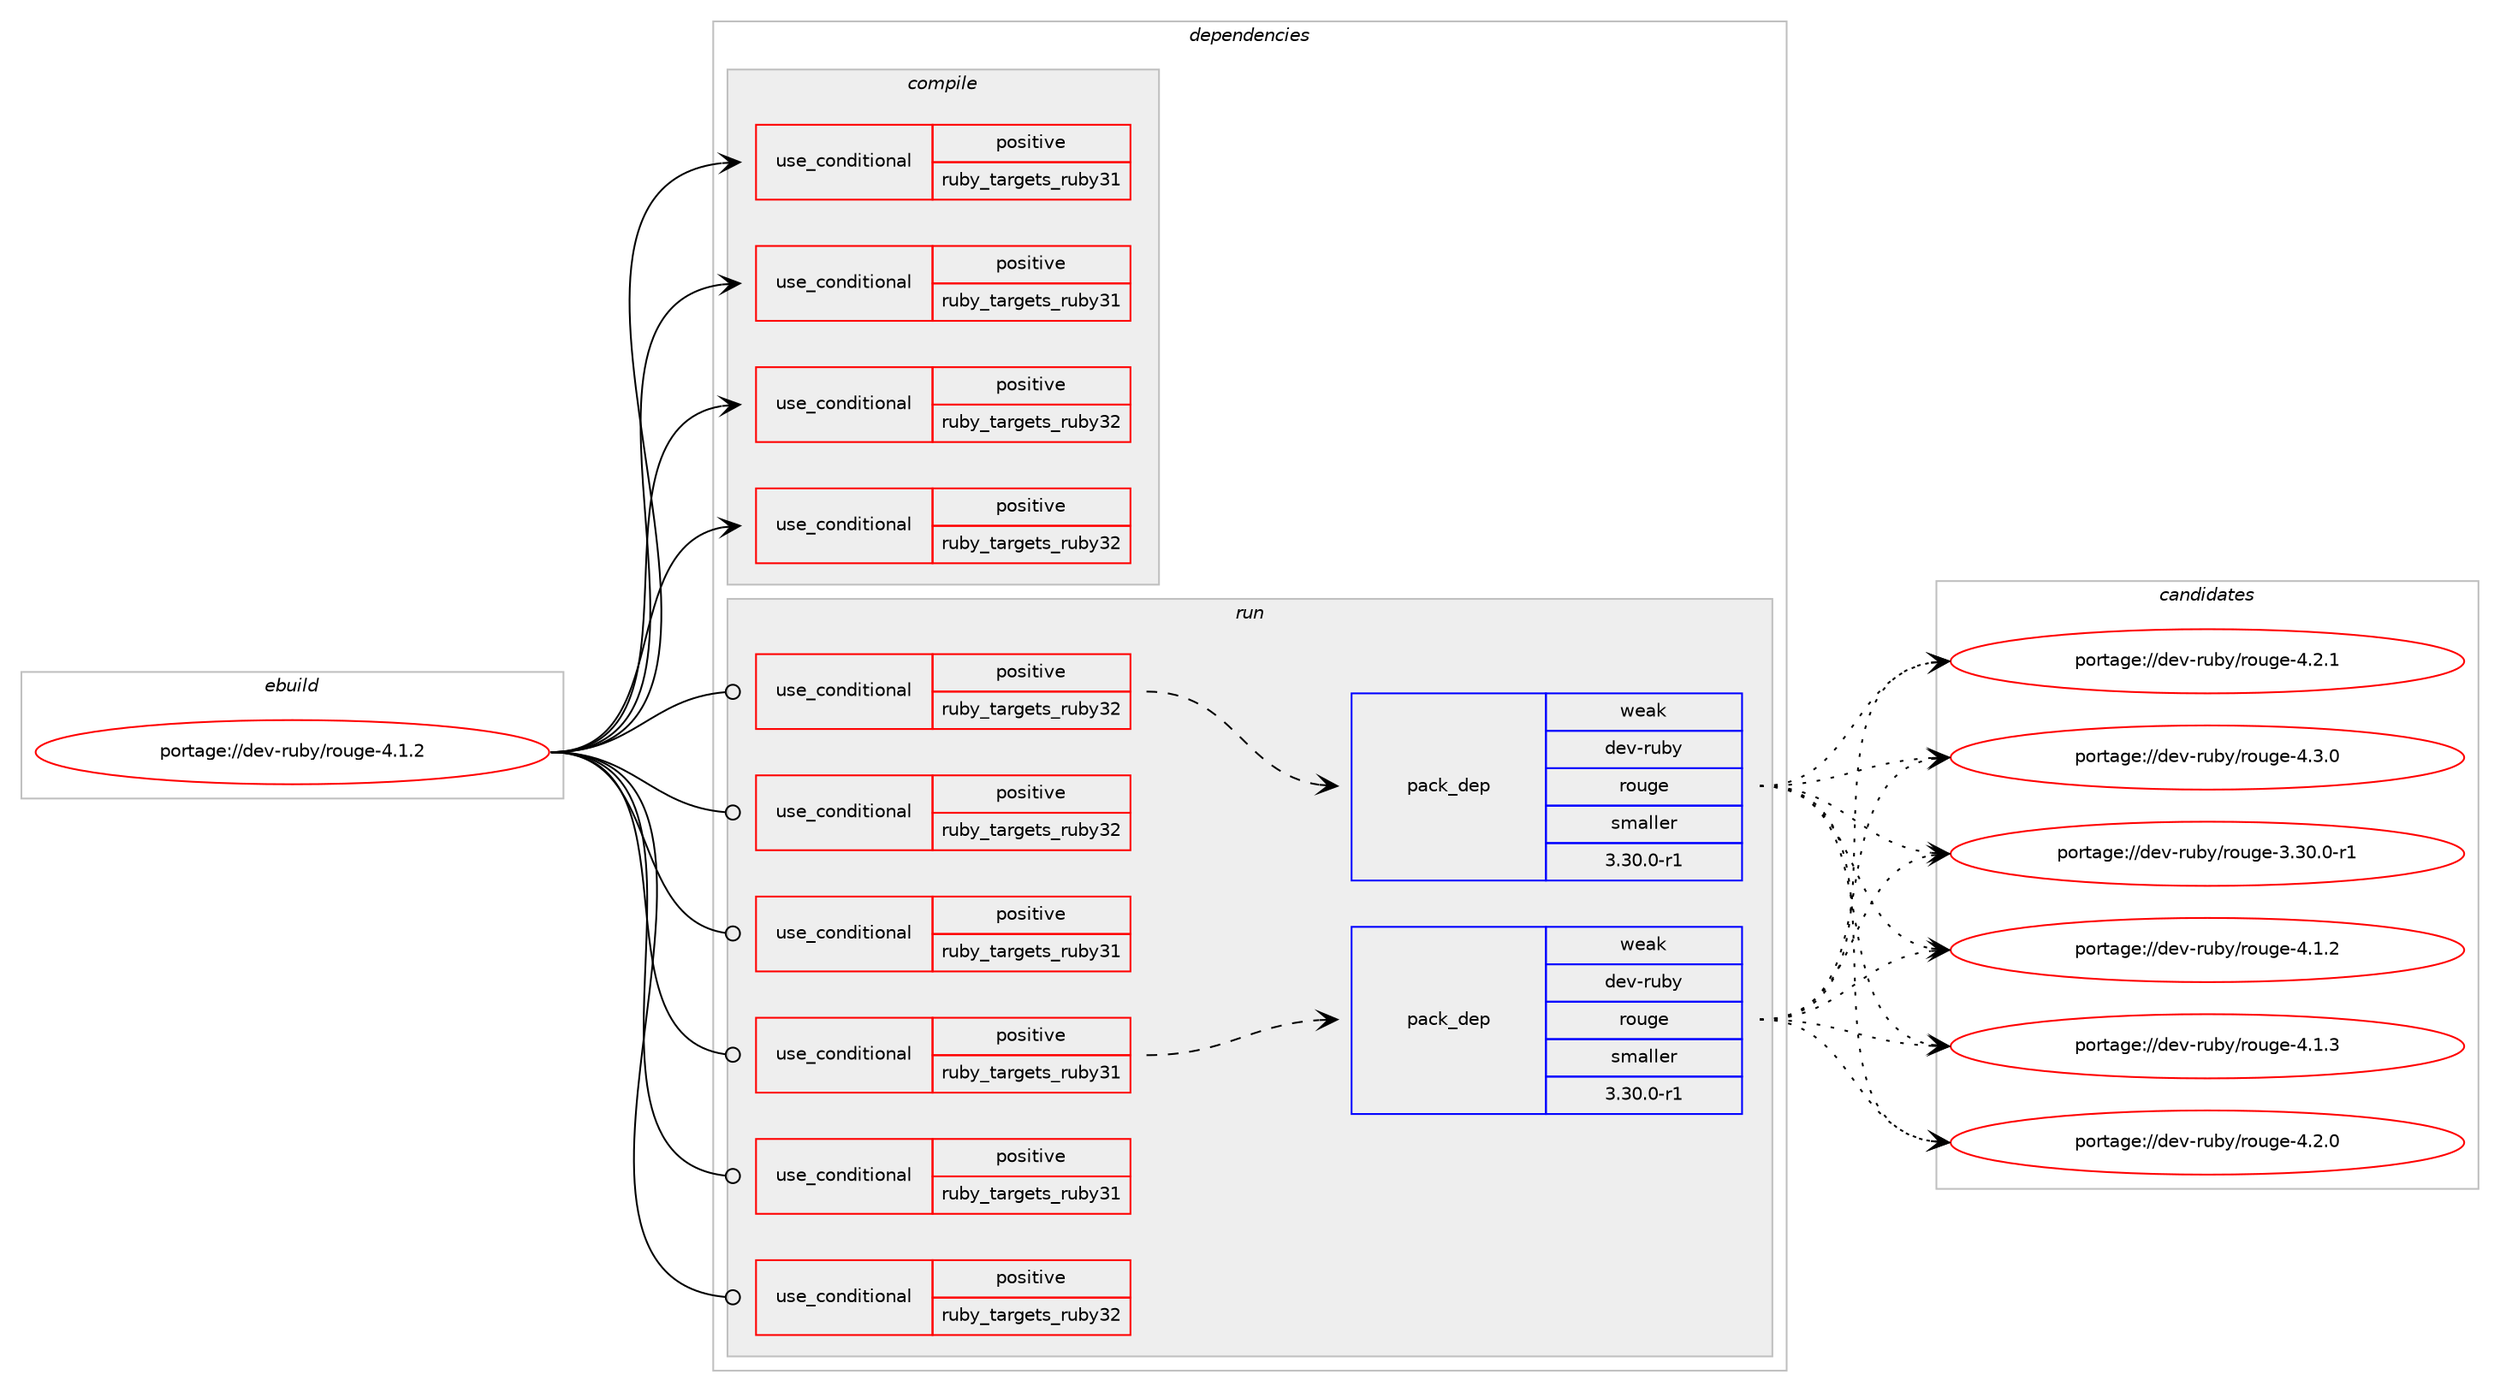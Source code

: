 digraph prolog {

# *************
# Graph options
# *************

newrank=true;
concentrate=true;
compound=true;
graph [rankdir=LR,fontname=Helvetica,fontsize=10,ranksep=1.5];#, ranksep=2.5, nodesep=0.2];
edge  [arrowhead=vee];
node  [fontname=Helvetica,fontsize=10];

# **********
# The ebuild
# **********

subgraph cluster_leftcol {
color=gray;
rank=same;
label=<<i>ebuild</i>>;
id [label="portage://dev-ruby/rouge-4.1.2", color=red, width=4, href="../dev-ruby/rouge-4.1.2.svg"];
}

# ****************
# The dependencies
# ****************

subgraph cluster_midcol {
color=gray;
label=<<i>dependencies</i>>;
subgraph cluster_compile {
fillcolor="#eeeeee";
style=filled;
label=<<i>compile</i>>;
subgraph cond53296 {
dependency101845 [label=<<TABLE BORDER="0" CELLBORDER="1" CELLSPACING="0" CELLPADDING="4"><TR><TD ROWSPAN="3" CELLPADDING="10">use_conditional</TD></TR><TR><TD>positive</TD></TR><TR><TD>ruby_targets_ruby31</TD></TR></TABLE>>, shape=none, color=red];
# *** BEGIN UNKNOWN DEPENDENCY TYPE (TODO) ***
# dependency101845 -> package_dependency(portage://dev-ruby/rouge-4.1.2,install,no,dev-lang,ruby,none,[,,],[slot(3.1)],[])
# *** END UNKNOWN DEPENDENCY TYPE (TODO) ***

}
id:e -> dependency101845:w [weight=20,style="solid",arrowhead="vee"];
subgraph cond53297 {
dependency101846 [label=<<TABLE BORDER="0" CELLBORDER="1" CELLSPACING="0" CELLPADDING="4"><TR><TD ROWSPAN="3" CELLPADDING="10">use_conditional</TD></TR><TR><TD>positive</TD></TR><TR><TD>ruby_targets_ruby31</TD></TR></TABLE>>, shape=none, color=red];
# *** BEGIN UNKNOWN DEPENDENCY TYPE (TODO) ***
# dependency101846 -> package_dependency(portage://dev-ruby/rouge-4.1.2,install,no,virtual,rubygems,none,[,,],[],[use(enable(ruby_targets_ruby31),negative)])
# *** END UNKNOWN DEPENDENCY TYPE (TODO) ***

}
id:e -> dependency101846:w [weight=20,style="solid",arrowhead="vee"];
subgraph cond53298 {
dependency101847 [label=<<TABLE BORDER="0" CELLBORDER="1" CELLSPACING="0" CELLPADDING="4"><TR><TD ROWSPAN="3" CELLPADDING="10">use_conditional</TD></TR><TR><TD>positive</TD></TR><TR><TD>ruby_targets_ruby32</TD></TR></TABLE>>, shape=none, color=red];
# *** BEGIN UNKNOWN DEPENDENCY TYPE (TODO) ***
# dependency101847 -> package_dependency(portage://dev-ruby/rouge-4.1.2,install,no,dev-lang,ruby,none,[,,],[slot(3.2)],[])
# *** END UNKNOWN DEPENDENCY TYPE (TODO) ***

}
id:e -> dependency101847:w [weight=20,style="solid",arrowhead="vee"];
subgraph cond53299 {
dependency101848 [label=<<TABLE BORDER="0" CELLBORDER="1" CELLSPACING="0" CELLPADDING="4"><TR><TD ROWSPAN="3" CELLPADDING="10">use_conditional</TD></TR><TR><TD>positive</TD></TR><TR><TD>ruby_targets_ruby32</TD></TR></TABLE>>, shape=none, color=red];
# *** BEGIN UNKNOWN DEPENDENCY TYPE (TODO) ***
# dependency101848 -> package_dependency(portage://dev-ruby/rouge-4.1.2,install,no,virtual,rubygems,none,[,,],[],[use(enable(ruby_targets_ruby32),negative)])
# *** END UNKNOWN DEPENDENCY TYPE (TODO) ***

}
id:e -> dependency101848:w [weight=20,style="solid",arrowhead="vee"];
}
subgraph cluster_compileandrun {
fillcolor="#eeeeee";
style=filled;
label=<<i>compile and run</i>>;
}
subgraph cluster_run {
fillcolor="#eeeeee";
style=filled;
label=<<i>run</i>>;
subgraph cond53300 {
dependency101849 [label=<<TABLE BORDER="0" CELLBORDER="1" CELLSPACING="0" CELLPADDING="4"><TR><TD ROWSPAN="3" CELLPADDING="10">use_conditional</TD></TR><TR><TD>positive</TD></TR><TR><TD>ruby_targets_ruby31</TD></TR></TABLE>>, shape=none, color=red];
# *** BEGIN UNKNOWN DEPENDENCY TYPE (TODO) ***
# dependency101849 -> package_dependency(portage://dev-ruby/rouge-4.1.2,run,no,dev-lang,ruby,none,[,,],[slot(3.1)],[])
# *** END UNKNOWN DEPENDENCY TYPE (TODO) ***

}
id:e -> dependency101849:w [weight=20,style="solid",arrowhead="odot"];
subgraph cond53301 {
dependency101850 [label=<<TABLE BORDER="0" CELLBORDER="1" CELLSPACING="0" CELLPADDING="4"><TR><TD ROWSPAN="3" CELLPADDING="10">use_conditional</TD></TR><TR><TD>positive</TD></TR><TR><TD>ruby_targets_ruby31</TD></TR></TABLE>>, shape=none, color=red];
# *** BEGIN UNKNOWN DEPENDENCY TYPE (TODO) ***
# dependency101850 -> package_dependency(portage://dev-ruby/rouge-4.1.2,run,no,dev-ruby,redcarpet,none,[,,],[],[use(enable(ruby_targets_ruby31),negative)])
# *** END UNKNOWN DEPENDENCY TYPE (TODO) ***

subgraph pack47219 {
dependency101851 [label=<<TABLE BORDER="0" CELLBORDER="1" CELLSPACING="0" CELLPADDING="4" WIDTH="220"><TR><TD ROWSPAN="6" CELLPADDING="30">pack_dep</TD></TR><TR><TD WIDTH="110">weak</TD></TR><TR><TD>dev-ruby</TD></TR><TR><TD>rouge</TD></TR><TR><TD>smaller</TD></TR><TR><TD>3.30.0-r1</TD></TR></TABLE>>, shape=none, color=blue];
}
dependency101850:e -> dependency101851:w [weight=20,style="dashed",arrowhead="vee"];
}
id:e -> dependency101850:w [weight=20,style="solid",arrowhead="odot"];
subgraph cond53302 {
dependency101852 [label=<<TABLE BORDER="0" CELLBORDER="1" CELLSPACING="0" CELLPADDING="4"><TR><TD ROWSPAN="3" CELLPADDING="10">use_conditional</TD></TR><TR><TD>positive</TD></TR><TR><TD>ruby_targets_ruby31</TD></TR></TABLE>>, shape=none, color=red];
# *** BEGIN UNKNOWN DEPENDENCY TYPE (TODO) ***
# dependency101852 -> package_dependency(portage://dev-ruby/rouge-4.1.2,run,no,virtual,rubygems,none,[,,],[],[use(enable(ruby_targets_ruby31),negative)])
# *** END UNKNOWN DEPENDENCY TYPE (TODO) ***

}
id:e -> dependency101852:w [weight=20,style="solid",arrowhead="odot"];
subgraph cond53303 {
dependency101853 [label=<<TABLE BORDER="0" CELLBORDER="1" CELLSPACING="0" CELLPADDING="4"><TR><TD ROWSPAN="3" CELLPADDING="10">use_conditional</TD></TR><TR><TD>positive</TD></TR><TR><TD>ruby_targets_ruby32</TD></TR></TABLE>>, shape=none, color=red];
# *** BEGIN UNKNOWN DEPENDENCY TYPE (TODO) ***
# dependency101853 -> package_dependency(portage://dev-ruby/rouge-4.1.2,run,no,dev-lang,ruby,none,[,,],[slot(3.2)],[])
# *** END UNKNOWN DEPENDENCY TYPE (TODO) ***

}
id:e -> dependency101853:w [weight=20,style="solid",arrowhead="odot"];
subgraph cond53304 {
dependency101854 [label=<<TABLE BORDER="0" CELLBORDER="1" CELLSPACING="0" CELLPADDING="4"><TR><TD ROWSPAN="3" CELLPADDING="10">use_conditional</TD></TR><TR><TD>positive</TD></TR><TR><TD>ruby_targets_ruby32</TD></TR></TABLE>>, shape=none, color=red];
# *** BEGIN UNKNOWN DEPENDENCY TYPE (TODO) ***
# dependency101854 -> package_dependency(portage://dev-ruby/rouge-4.1.2,run,no,dev-ruby,redcarpet,none,[,,],[],[use(enable(ruby_targets_ruby32),negative)])
# *** END UNKNOWN DEPENDENCY TYPE (TODO) ***

subgraph pack47220 {
dependency101855 [label=<<TABLE BORDER="0" CELLBORDER="1" CELLSPACING="0" CELLPADDING="4" WIDTH="220"><TR><TD ROWSPAN="6" CELLPADDING="30">pack_dep</TD></TR><TR><TD WIDTH="110">weak</TD></TR><TR><TD>dev-ruby</TD></TR><TR><TD>rouge</TD></TR><TR><TD>smaller</TD></TR><TR><TD>3.30.0-r1</TD></TR></TABLE>>, shape=none, color=blue];
}
dependency101854:e -> dependency101855:w [weight=20,style="dashed",arrowhead="vee"];
}
id:e -> dependency101854:w [weight=20,style="solid",arrowhead="odot"];
subgraph cond53305 {
dependency101856 [label=<<TABLE BORDER="0" CELLBORDER="1" CELLSPACING="0" CELLPADDING="4"><TR><TD ROWSPAN="3" CELLPADDING="10">use_conditional</TD></TR><TR><TD>positive</TD></TR><TR><TD>ruby_targets_ruby32</TD></TR></TABLE>>, shape=none, color=red];
# *** BEGIN UNKNOWN DEPENDENCY TYPE (TODO) ***
# dependency101856 -> package_dependency(portage://dev-ruby/rouge-4.1.2,run,no,virtual,rubygems,none,[,,],[],[use(enable(ruby_targets_ruby32),negative)])
# *** END UNKNOWN DEPENDENCY TYPE (TODO) ***

}
id:e -> dependency101856:w [weight=20,style="solid",arrowhead="odot"];
}
}

# **************
# The candidates
# **************

subgraph cluster_choices {
rank=same;
color=gray;
label=<<i>candidates</i>>;

subgraph choice47219 {
color=black;
nodesep=1;
choice100101118451141179812147114111117103101455146514846484511449 [label="portage://dev-ruby/rouge-3.30.0-r1", color=red, width=4,href="../dev-ruby/rouge-3.30.0-r1.svg"];
choice100101118451141179812147114111117103101455246494650 [label="portage://dev-ruby/rouge-4.1.2", color=red, width=4,href="../dev-ruby/rouge-4.1.2.svg"];
choice100101118451141179812147114111117103101455246494651 [label="portage://dev-ruby/rouge-4.1.3", color=red, width=4,href="../dev-ruby/rouge-4.1.3.svg"];
choice100101118451141179812147114111117103101455246504648 [label="portage://dev-ruby/rouge-4.2.0", color=red, width=4,href="../dev-ruby/rouge-4.2.0.svg"];
choice100101118451141179812147114111117103101455246504649 [label="portage://dev-ruby/rouge-4.2.1", color=red, width=4,href="../dev-ruby/rouge-4.2.1.svg"];
choice100101118451141179812147114111117103101455246514648 [label="portage://dev-ruby/rouge-4.3.0", color=red, width=4,href="../dev-ruby/rouge-4.3.0.svg"];
dependency101851:e -> choice100101118451141179812147114111117103101455146514846484511449:w [style=dotted,weight="100"];
dependency101851:e -> choice100101118451141179812147114111117103101455246494650:w [style=dotted,weight="100"];
dependency101851:e -> choice100101118451141179812147114111117103101455246494651:w [style=dotted,weight="100"];
dependency101851:e -> choice100101118451141179812147114111117103101455246504648:w [style=dotted,weight="100"];
dependency101851:e -> choice100101118451141179812147114111117103101455246504649:w [style=dotted,weight="100"];
dependency101851:e -> choice100101118451141179812147114111117103101455246514648:w [style=dotted,weight="100"];
}
subgraph choice47220 {
color=black;
nodesep=1;
choice100101118451141179812147114111117103101455146514846484511449 [label="portage://dev-ruby/rouge-3.30.0-r1", color=red, width=4,href="../dev-ruby/rouge-3.30.0-r1.svg"];
choice100101118451141179812147114111117103101455246494650 [label="portage://dev-ruby/rouge-4.1.2", color=red, width=4,href="../dev-ruby/rouge-4.1.2.svg"];
choice100101118451141179812147114111117103101455246494651 [label="portage://dev-ruby/rouge-4.1.3", color=red, width=4,href="../dev-ruby/rouge-4.1.3.svg"];
choice100101118451141179812147114111117103101455246504648 [label="portage://dev-ruby/rouge-4.2.0", color=red, width=4,href="../dev-ruby/rouge-4.2.0.svg"];
choice100101118451141179812147114111117103101455246504649 [label="portage://dev-ruby/rouge-4.2.1", color=red, width=4,href="../dev-ruby/rouge-4.2.1.svg"];
choice100101118451141179812147114111117103101455246514648 [label="portage://dev-ruby/rouge-4.3.0", color=red, width=4,href="../dev-ruby/rouge-4.3.0.svg"];
dependency101855:e -> choice100101118451141179812147114111117103101455146514846484511449:w [style=dotted,weight="100"];
dependency101855:e -> choice100101118451141179812147114111117103101455246494650:w [style=dotted,weight="100"];
dependency101855:e -> choice100101118451141179812147114111117103101455246494651:w [style=dotted,weight="100"];
dependency101855:e -> choice100101118451141179812147114111117103101455246504648:w [style=dotted,weight="100"];
dependency101855:e -> choice100101118451141179812147114111117103101455246504649:w [style=dotted,weight="100"];
dependency101855:e -> choice100101118451141179812147114111117103101455246514648:w [style=dotted,weight="100"];
}
}

}
